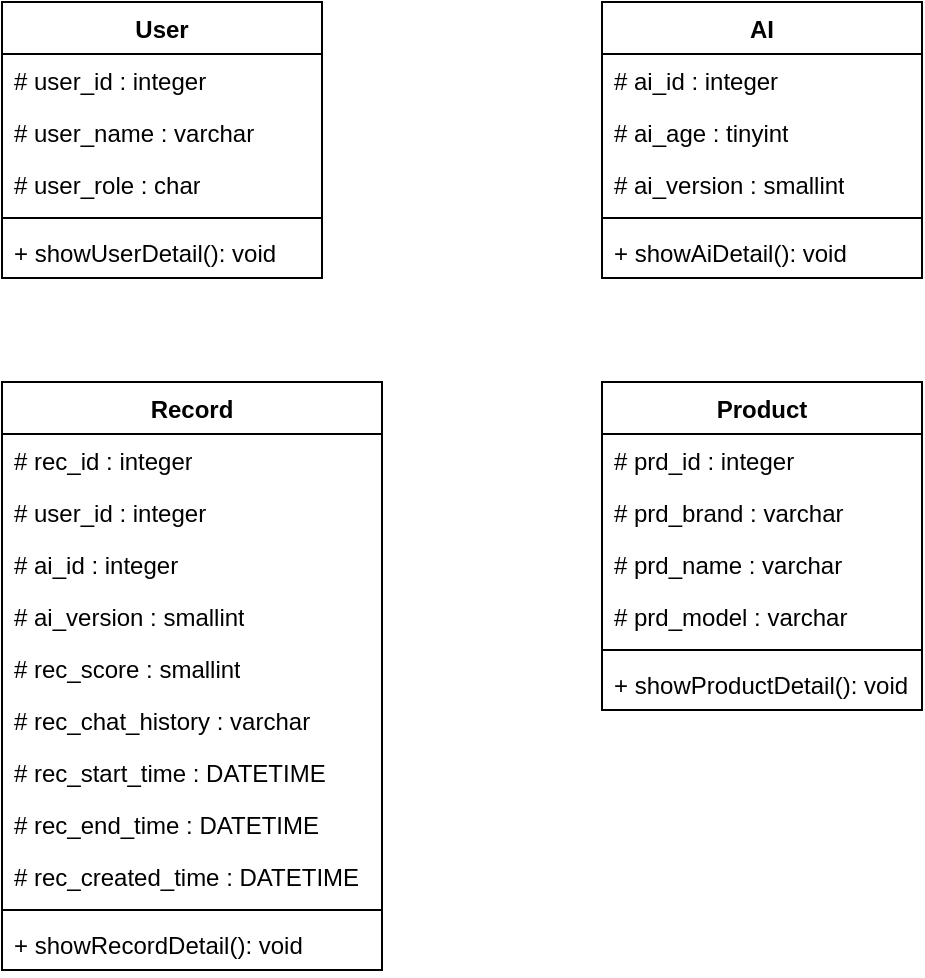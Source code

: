 <mxfile version="25.0.3">
  <diagram name="System Function" id="ZT_l34MM1e__KQXbbzwk">
    <mxGraphModel dx="584" dy="731" grid="1" gridSize="10" guides="1" tooltips="1" connect="1" arrows="1" fold="1" page="1" pageScale="1" pageWidth="827" pageHeight="1169" math="0" shadow="0">
      <root>
        <mxCell id="0" />
        <mxCell id="1" parent="0" />
        <mxCell id="UZgkrzp1QENY2yQCRls--5" value="User" style="swimlane;fontStyle=1;align=center;verticalAlign=top;childLayout=stackLayout;horizontal=1;startSize=26;horizontalStack=0;resizeParent=1;resizeParentMax=0;resizeLast=0;collapsible=1;marginBottom=0;whiteSpace=wrap;html=1;" vertex="1" parent="1">
          <mxGeometry x="140" y="220" width="160" height="138" as="geometry" />
        </mxCell>
        <mxCell id="UZgkrzp1QENY2yQCRls--6" value="# user_id : integer" style="text;strokeColor=none;fillColor=none;align=left;verticalAlign=top;spacingLeft=4;spacingRight=4;overflow=hidden;rotatable=0;points=[[0,0.5],[1,0.5]];portConstraint=eastwest;whiteSpace=wrap;html=1;" vertex="1" parent="UZgkrzp1QENY2yQCRls--5">
          <mxGeometry y="26" width="160" height="26" as="geometry" />
        </mxCell>
        <mxCell id="UZgkrzp1QENY2yQCRls--9" value="# user_name : varchar" style="text;strokeColor=none;fillColor=none;align=left;verticalAlign=top;spacingLeft=4;spacingRight=4;overflow=hidden;rotatable=0;points=[[0,0.5],[1,0.5]];portConstraint=eastwest;whiteSpace=wrap;html=1;" vertex="1" parent="UZgkrzp1QENY2yQCRls--5">
          <mxGeometry y="52" width="160" height="26" as="geometry" />
        </mxCell>
        <mxCell id="UZgkrzp1QENY2yQCRls--10" value="# user_role&amp;nbsp;: char" style="text;strokeColor=none;fillColor=none;align=left;verticalAlign=top;spacingLeft=4;spacingRight=4;overflow=hidden;rotatable=0;points=[[0,0.5],[1,0.5]];portConstraint=eastwest;whiteSpace=wrap;html=1;" vertex="1" parent="UZgkrzp1QENY2yQCRls--5">
          <mxGeometry y="78" width="160" height="26" as="geometry" />
        </mxCell>
        <mxCell id="UZgkrzp1QENY2yQCRls--7" value="" style="line;strokeWidth=1;fillColor=none;align=left;verticalAlign=middle;spacingTop=-1;spacingLeft=3;spacingRight=3;rotatable=0;labelPosition=right;points=[];portConstraint=eastwest;strokeColor=inherit;" vertex="1" parent="UZgkrzp1QENY2yQCRls--5">
          <mxGeometry y="104" width="160" height="8" as="geometry" />
        </mxCell>
        <mxCell id="UZgkrzp1QENY2yQCRls--8" value="+ showUserDetail(): void" style="text;strokeColor=none;fillColor=none;align=left;verticalAlign=top;spacingLeft=4;spacingRight=4;overflow=hidden;rotatable=0;points=[[0,0.5],[1,0.5]];portConstraint=eastwest;whiteSpace=wrap;html=1;" vertex="1" parent="UZgkrzp1QENY2yQCRls--5">
          <mxGeometry y="112" width="160" height="26" as="geometry" />
        </mxCell>
        <mxCell id="UZgkrzp1QENY2yQCRls--24" value="AI" style="swimlane;fontStyle=1;align=center;verticalAlign=top;childLayout=stackLayout;horizontal=1;startSize=26;horizontalStack=0;resizeParent=1;resizeParentMax=0;resizeLast=0;collapsible=1;marginBottom=0;whiteSpace=wrap;html=1;" vertex="1" parent="1">
          <mxGeometry x="440" y="220" width="160" height="138" as="geometry" />
        </mxCell>
        <mxCell id="UZgkrzp1QENY2yQCRls--25" value="# ai_id&amp;nbsp;: integer" style="text;strokeColor=none;fillColor=none;align=left;verticalAlign=top;spacingLeft=4;spacingRight=4;overflow=hidden;rotatable=0;points=[[0,0.5],[1,0.5]];portConstraint=eastwest;whiteSpace=wrap;html=1;" vertex="1" parent="UZgkrzp1QENY2yQCRls--24">
          <mxGeometry y="26" width="160" height="26" as="geometry" />
        </mxCell>
        <mxCell id="UZgkrzp1QENY2yQCRls--28" value="# ai_age : tinyint" style="text;strokeColor=none;fillColor=none;align=left;verticalAlign=top;spacingLeft=4;spacingRight=4;overflow=hidden;rotatable=0;points=[[0,0.5],[1,0.5]];portConstraint=eastwest;whiteSpace=wrap;html=1;" vertex="1" parent="UZgkrzp1QENY2yQCRls--24">
          <mxGeometry y="52" width="160" height="26" as="geometry" />
        </mxCell>
        <mxCell id="UZgkrzp1QENY2yQCRls--29" value="# ai_version : smallint" style="text;strokeColor=none;fillColor=none;align=left;verticalAlign=top;spacingLeft=4;spacingRight=4;overflow=hidden;rotatable=0;points=[[0,0.5],[1,0.5]];portConstraint=eastwest;whiteSpace=wrap;html=1;" vertex="1" parent="UZgkrzp1QENY2yQCRls--24">
          <mxGeometry y="78" width="160" height="26" as="geometry" />
        </mxCell>
        <mxCell id="UZgkrzp1QENY2yQCRls--26" value="" style="line;strokeWidth=1;fillColor=none;align=left;verticalAlign=middle;spacingTop=-1;spacingLeft=3;spacingRight=3;rotatable=0;labelPosition=right;points=[];portConstraint=eastwest;strokeColor=inherit;" vertex="1" parent="UZgkrzp1QENY2yQCRls--24">
          <mxGeometry y="104" width="160" height="8" as="geometry" />
        </mxCell>
        <mxCell id="UZgkrzp1QENY2yQCRls--27" value="+ showAiDetail(): void" style="text;strokeColor=none;fillColor=none;align=left;verticalAlign=top;spacingLeft=4;spacingRight=4;overflow=hidden;rotatable=0;points=[[0,0.5],[1,0.5]];portConstraint=eastwest;whiteSpace=wrap;html=1;" vertex="1" parent="UZgkrzp1QENY2yQCRls--24">
          <mxGeometry y="112" width="160" height="26" as="geometry" />
        </mxCell>
        <mxCell id="UZgkrzp1QENY2yQCRls--34" value="Product" style="swimlane;fontStyle=1;align=center;verticalAlign=top;childLayout=stackLayout;horizontal=1;startSize=26;horizontalStack=0;resizeParent=1;resizeParentMax=0;resizeLast=0;collapsible=1;marginBottom=0;whiteSpace=wrap;html=1;" vertex="1" parent="1">
          <mxGeometry x="440" y="410" width="160" height="164" as="geometry" />
        </mxCell>
        <mxCell id="UZgkrzp1QENY2yQCRls--35" value="# prd_id&amp;nbsp;: integer" style="text;strokeColor=none;fillColor=none;align=left;verticalAlign=top;spacingLeft=4;spacingRight=4;overflow=hidden;rotatable=0;points=[[0,0.5],[1,0.5]];portConstraint=eastwest;whiteSpace=wrap;html=1;" vertex="1" parent="UZgkrzp1QENY2yQCRls--34">
          <mxGeometry y="26" width="160" height="26" as="geometry" />
        </mxCell>
        <mxCell id="UZgkrzp1QENY2yQCRls--38" value="# prd_brand : varchar" style="text;strokeColor=none;fillColor=none;align=left;verticalAlign=top;spacingLeft=4;spacingRight=4;overflow=hidden;rotatable=0;points=[[0,0.5],[1,0.5]];portConstraint=eastwest;whiteSpace=wrap;html=1;" vertex="1" parent="UZgkrzp1QENY2yQCRls--34">
          <mxGeometry y="52" width="160" height="26" as="geometry" />
        </mxCell>
        <mxCell id="UZgkrzp1QENY2yQCRls--40" value="# prd_name&amp;nbsp;: varchar" style="text;strokeColor=none;fillColor=none;align=left;verticalAlign=top;spacingLeft=4;spacingRight=4;overflow=hidden;rotatable=0;points=[[0,0.5],[1,0.5]];portConstraint=eastwest;whiteSpace=wrap;html=1;" vertex="1" parent="UZgkrzp1QENY2yQCRls--34">
          <mxGeometry y="78" width="160" height="26" as="geometry" />
        </mxCell>
        <mxCell id="UZgkrzp1QENY2yQCRls--41" value="# prd_model&amp;nbsp;: varchar" style="text;strokeColor=none;fillColor=none;align=left;verticalAlign=top;spacingLeft=4;spacingRight=4;overflow=hidden;rotatable=0;points=[[0,0.5],[1,0.5]];portConstraint=eastwest;whiteSpace=wrap;html=1;" vertex="1" parent="UZgkrzp1QENY2yQCRls--34">
          <mxGeometry y="104" width="160" height="26" as="geometry" />
        </mxCell>
        <mxCell id="UZgkrzp1QENY2yQCRls--36" value="" style="line;strokeWidth=1;fillColor=none;align=left;verticalAlign=middle;spacingTop=-1;spacingLeft=3;spacingRight=3;rotatable=0;labelPosition=right;points=[];portConstraint=eastwest;strokeColor=inherit;" vertex="1" parent="UZgkrzp1QENY2yQCRls--34">
          <mxGeometry y="130" width="160" height="8" as="geometry" />
        </mxCell>
        <mxCell id="UZgkrzp1QENY2yQCRls--37" value="+ showProductDetail(): void" style="text;strokeColor=none;fillColor=none;align=left;verticalAlign=top;spacingLeft=4;spacingRight=4;overflow=hidden;rotatable=0;points=[[0,0.5],[1,0.5]];portConstraint=eastwest;whiteSpace=wrap;html=1;" vertex="1" parent="UZgkrzp1QENY2yQCRls--34">
          <mxGeometry y="138" width="160" height="26" as="geometry" />
        </mxCell>
        <mxCell id="UZgkrzp1QENY2yQCRls--42" value="Record" style="swimlane;fontStyle=1;align=center;verticalAlign=top;childLayout=stackLayout;horizontal=1;startSize=26;horizontalStack=0;resizeParent=1;resizeParentMax=0;resizeLast=0;collapsible=1;marginBottom=0;whiteSpace=wrap;html=1;" vertex="1" parent="1">
          <mxGeometry x="140" y="410" width="190" height="294" as="geometry" />
        </mxCell>
        <mxCell id="UZgkrzp1QENY2yQCRls--43" value="# rec_id&amp;nbsp;: integer" style="text;strokeColor=none;fillColor=none;align=left;verticalAlign=top;spacingLeft=4;spacingRight=4;overflow=hidden;rotatable=0;points=[[0,0.5],[1,0.5]];portConstraint=eastwest;whiteSpace=wrap;html=1;" vertex="1" parent="UZgkrzp1QENY2yQCRls--42">
          <mxGeometry y="26" width="190" height="26" as="geometry" />
        </mxCell>
        <mxCell id="UZgkrzp1QENY2yQCRls--46" value="# user_id&amp;nbsp;: integer" style="text;strokeColor=none;fillColor=none;align=left;verticalAlign=top;spacingLeft=4;spacingRight=4;overflow=hidden;rotatable=0;points=[[0,0.5],[1,0.5]];portConstraint=eastwest;whiteSpace=wrap;html=1;" vertex="1" parent="UZgkrzp1QENY2yQCRls--42">
          <mxGeometry y="52" width="190" height="26" as="geometry" />
        </mxCell>
        <mxCell id="UZgkrzp1QENY2yQCRls--47" value="# ai&lt;span style=&quot;background-color: initial;&quot;&gt;_id&lt;/span&gt;&amp;nbsp;: integer" style="text;strokeColor=none;fillColor=none;align=left;verticalAlign=top;spacingLeft=4;spacingRight=4;overflow=hidden;rotatable=0;points=[[0,0.5],[1,0.5]];portConstraint=eastwest;whiteSpace=wrap;html=1;" vertex="1" parent="UZgkrzp1QENY2yQCRls--42">
          <mxGeometry y="78" width="190" height="26" as="geometry" />
        </mxCell>
        <mxCell id="UZgkrzp1QENY2yQCRls--48" value="# ai_version : smallint" style="text;strokeColor=none;fillColor=none;align=left;verticalAlign=top;spacingLeft=4;spacingRight=4;overflow=hidden;rotatable=0;points=[[0,0.5],[1,0.5]];portConstraint=eastwest;whiteSpace=wrap;html=1;" vertex="1" parent="UZgkrzp1QENY2yQCRls--42">
          <mxGeometry y="104" width="190" height="26" as="geometry" />
        </mxCell>
        <mxCell id="UZgkrzp1QENY2yQCRls--49" value="# rec_score : smallint" style="text;strokeColor=none;fillColor=none;align=left;verticalAlign=top;spacingLeft=4;spacingRight=4;overflow=hidden;rotatable=0;points=[[0,0.5],[1,0.5]];portConstraint=eastwest;whiteSpace=wrap;html=1;" vertex="1" parent="UZgkrzp1QENY2yQCRls--42">
          <mxGeometry y="130" width="190" height="26" as="geometry" />
        </mxCell>
        <mxCell id="UZgkrzp1QENY2yQCRls--50" value="&lt;div&gt;&lt;span style=&quot;background-color: initial;&quot;&gt;# rec_chat_history : varchar&lt;/span&gt;&lt;/div&gt;" style="text;strokeColor=none;fillColor=none;align=left;verticalAlign=top;spacingLeft=4;spacingRight=4;overflow=hidden;rotatable=0;points=[[0,0.5],[1,0.5]];portConstraint=eastwest;whiteSpace=wrap;html=1;" vertex="1" parent="UZgkrzp1QENY2yQCRls--42">
          <mxGeometry y="156" width="190" height="26" as="geometry" />
        </mxCell>
        <mxCell id="UZgkrzp1QENY2yQCRls--51" value="&lt;div&gt;&lt;span style=&quot;background-color: initial;&quot;&gt;# rec_start_time :&amp;nbsp;&lt;/span&gt;&lt;span style=&quot;background-color: initial;&quot;&gt;DATETIME&lt;/span&gt;&lt;/div&gt;" style="text;strokeColor=none;fillColor=none;align=left;verticalAlign=top;spacingLeft=4;spacingRight=4;overflow=hidden;rotatable=0;points=[[0,0.5],[1,0.5]];portConstraint=eastwest;whiteSpace=wrap;html=1;" vertex="1" parent="UZgkrzp1QENY2yQCRls--42">
          <mxGeometry y="182" width="190" height="26" as="geometry" />
        </mxCell>
        <mxCell id="UZgkrzp1QENY2yQCRls--52" value="&lt;div&gt;&lt;span style=&quot;background-color: initial;&quot;&gt;# rec_end&lt;/span&gt;&lt;span style=&quot;background-color: initial;&quot;&gt;_time&lt;/span&gt;&lt;span style=&quot;background-color: initial;&quot;&gt;&amp;nbsp;:&amp;nbsp;&lt;/span&gt;&lt;span style=&quot;background-color: initial;&quot;&gt;DATETIME&lt;/span&gt;&lt;/div&gt;" style="text;strokeColor=none;fillColor=none;align=left;verticalAlign=top;spacingLeft=4;spacingRight=4;overflow=hidden;rotatable=0;points=[[0,0.5],[1,0.5]];portConstraint=eastwest;whiteSpace=wrap;html=1;" vertex="1" parent="UZgkrzp1QENY2yQCRls--42">
          <mxGeometry y="208" width="190" height="26" as="geometry" />
        </mxCell>
        <mxCell id="UZgkrzp1QENY2yQCRls--53" value="&lt;div&gt;&lt;span style=&quot;background-color: initial;&quot;&gt;# rec_created&lt;/span&gt;&lt;span style=&quot;background-color: initial;&quot;&gt;_time&lt;/span&gt;&lt;span style=&quot;background-color: initial;&quot;&gt;&amp;nbsp;:&amp;nbsp;&lt;/span&gt;&lt;span style=&quot;background-color: initial;&quot;&gt;DATETIME&lt;/span&gt;&lt;/div&gt;" style="text;strokeColor=none;fillColor=none;align=left;verticalAlign=top;spacingLeft=4;spacingRight=4;overflow=hidden;rotatable=0;points=[[0,0.5],[1,0.5]];portConstraint=eastwest;whiteSpace=wrap;html=1;" vertex="1" parent="UZgkrzp1QENY2yQCRls--42">
          <mxGeometry y="234" width="190" height="26" as="geometry" />
        </mxCell>
        <mxCell id="UZgkrzp1QENY2yQCRls--44" value="" style="line;strokeWidth=1;fillColor=none;align=left;verticalAlign=middle;spacingTop=-1;spacingLeft=3;spacingRight=3;rotatable=0;labelPosition=right;points=[];portConstraint=eastwest;strokeColor=inherit;" vertex="1" parent="UZgkrzp1QENY2yQCRls--42">
          <mxGeometry y="260" width="190" height="8" as="geometry" />
        </mxCell>
        <mxCell id="UZgkrzp1QENY2yQCRls--45" value="+ showRecordDetail(): void" style="text;strokeColor=none;fillColor=none;align=left;verticalAlign=top;spacingLeft=4;spacingRight=4;overflow=hidden;rotatable=0;points=[[0,0.5],[1,0.5]];portConstraint=eastwest;whiteSpace=wrap;html=1;" vertex="1" parent="UZgkrzp1QENY2yQCRls--42">
          <mxGeometry y="268" width="190" height="26" as="geometry" />
        </mxCell>
      </root>
    </mxGraphModel>
  </diagram>
</mxfile>
